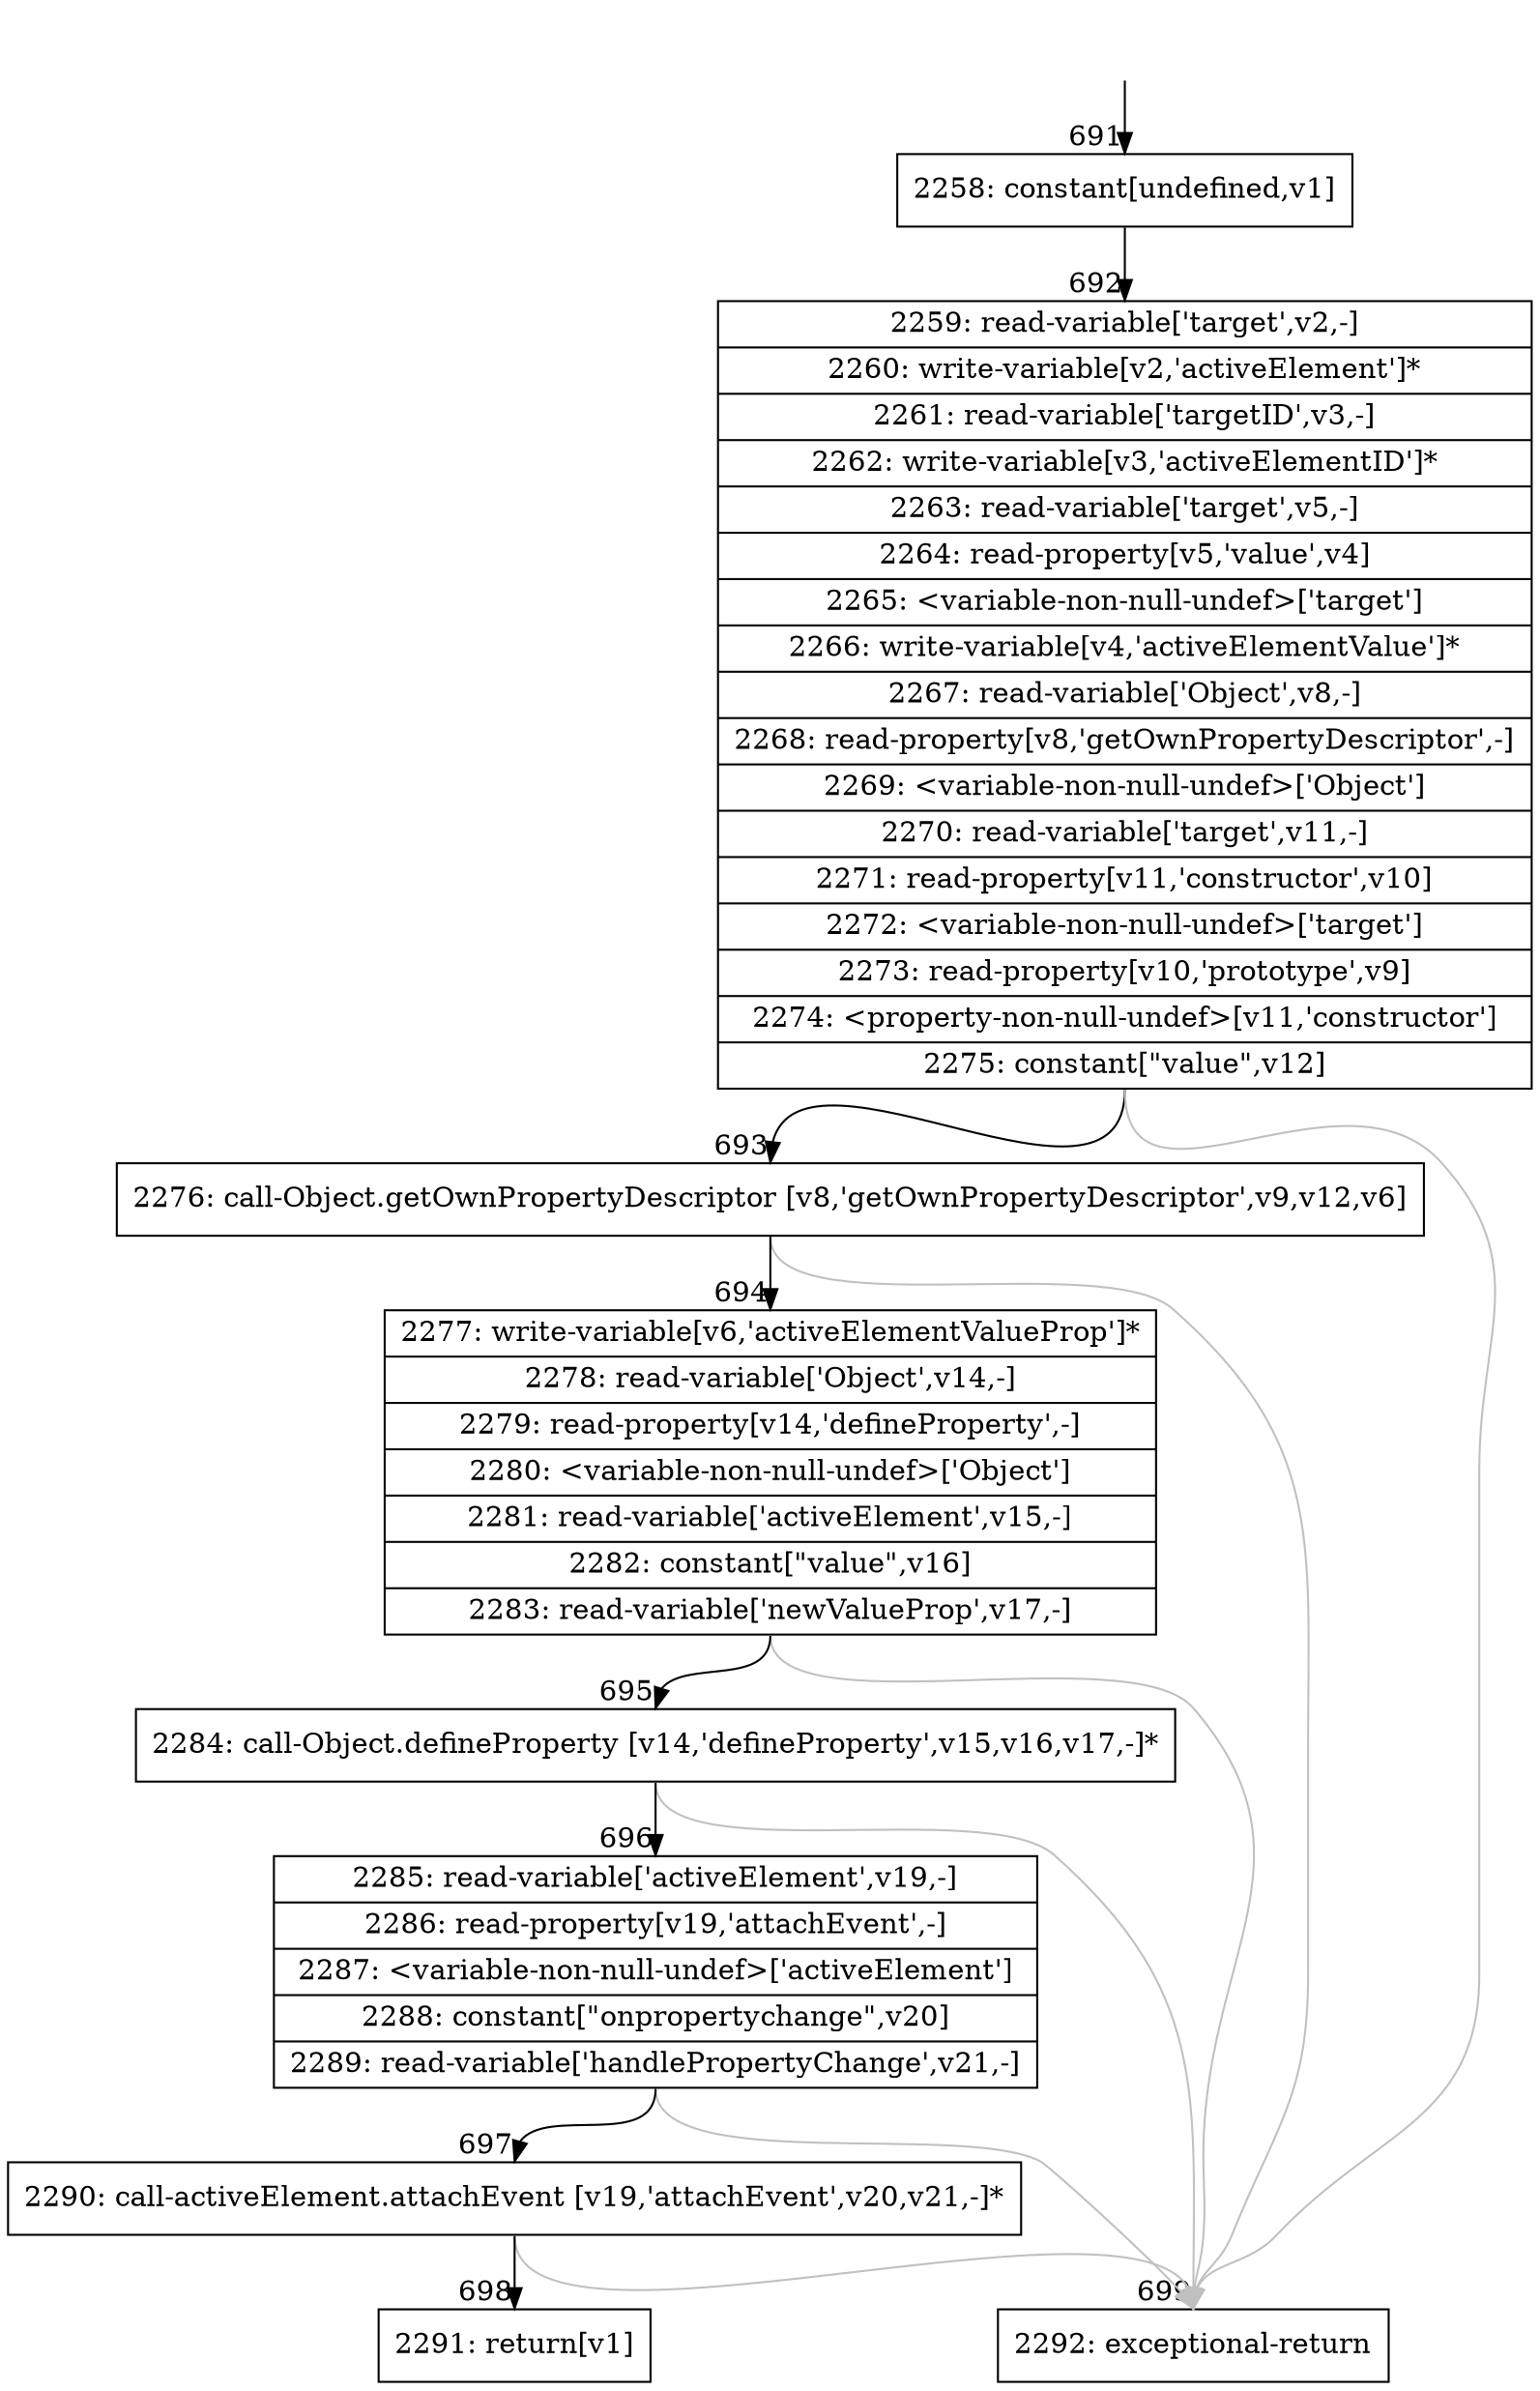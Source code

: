 digraph {
rankdir="TD"
BB_entry51[shape=none,label=""];
BB_entry51 -> BB691 [tailport=s, headport=n, headlabel="    691"]
BB691 [shape=record label="{2258: constant[undefined,v1]}" ] 
BB691 -> BB692 [tailport=s, headport=n, headlabel="      692"]
BB692 [shape=record label="{2259: read-variable['target',v2,-]|2260: write-variable[v2,'activeElement']*|2261: read-variable['targetID',v3,-]|2262: write-variable[v3,'activeElementID']*|2263: read-variable['target',v5,-]|2264: read-property[v5,'value',v4]|2265: \<variable-non-null-undef\>['target']|2266: write-variable[v4,'activeElementValue']*|2267: read-variable['Object',v8,-]|2268: read-property[v8,'getOwnPropertyDescriptor',-]|2269: \<variable-non-null-undef\>['Object']|2270: read-variable['target',v11,-]|2271: read-property[v11,'constructor',v10]|2272: \<variable-non-null-undef\>['target']|2273: read-property[v10,'prototype',v9]|2274: \<property-non-null-undef\>[v11,'constructor']|2275: constant[\"value\",v12]}" ] 
BB692 -> BB693 [tailport=s, headport=n, headlabel="      693"]
BB692 -> BB699 [tailport=s, headport=n, color=gray, headlabel="      699"]
BB693 [shape=record label="{2276: call-Object.getOwnPropertyDescriptor [v8,'getOwnPropertyDescriptor',v9,v12,v6]}" ] 
BB693 -> BB694 [tailport=s, headport=n, headlabel="      694"]
BB693 -> BB699 [tailport=s, headport=n, color=gray]
BB694 [shape=record label="{2277: write-variable[v6,'activeElementValueProp']*|2278: read-variable['Object',v14,-]|2279: read-property[v14,'defineProperty',-]|2280: \<variable-non-null-undef\>['Object']|2281: read-variable['activeElement',v15,-]|2282: constant[\"value\",v16]|2283: read-variable['newValueProp',v17,-]}" ] 
BB694 -> BB695 [tailport=s, headport=n, headlabel="      695"]
BB694 -> BB699 [tailport=s, headport=n, color=gray]
BB695 [shape=record label="{2284: call-Object.defineProperty [v14,'defineProperty',v15,v16,v17,-]*}" ] 
BB695 -> BB696 [tailport=s, headport=n, headlabel="      696"]
BB695 -> BB699 [tailport=s, headport=n, color=gray]
BB696 [shape=record label="{2285: read-variable['activeElement',v19,-]|2286: read-property[v19,'attachEvent',-]|2287: \<variable-non-null-undef\>['activeElement']|2288: constant[\"onpropertychange\",v20]|2289: read-variable['handlePropertyChange',v21,-]}" ] 
BB696 -> BB697 [tailport=s, headport=n, headlabel="      697"]
BB696 -> BB699 [tailport=s, headport=n, color=gray]
BB697 [shape=record label="{2290: call-activeElement.attachEvent [v19,'attachEvent',v20,v21,-]*}" ] 
BB697 -> BB698 [tailport=s, headport=n, headlabel="      698"]
BB697 -> BB699 [tailport=s, headport=n, color=gray]
BB698 [shape=record label="{2291: return[v1]}" ] 
BB699 [shape=record label="{2292: exceptional-return}" ] 
//#$~ 1258
}

